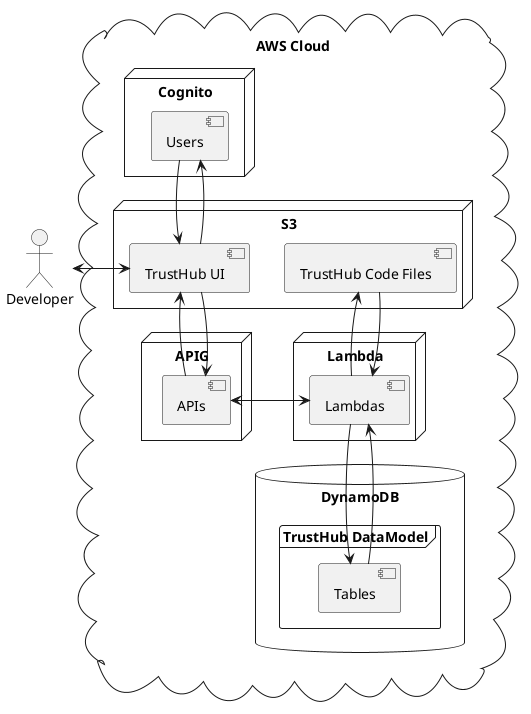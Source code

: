 @startuml
 actor Developer
 cloud "AWS Cloud"{
  node "S3" {
    [TrustHub UI]
    [TrustHub Code Files]
  }
  database "DynamoDB" {
    frame "TrustHub DataModel" {
      [Tables]
    }
  }
  node "APIG" {
    [APIs]
  }
  node "Cognito" {
    [Users]
  }
  node "Lambda" {
    [Lambdas]
  }
}
 Developer -> [TrustHub UI]
[TrustHub UI] -> Developer
[TrustHub UI] -> Users
Users --> [TrustHub UI]
[TrustHub UI] --> [APIs]
[APIs] --> [TrustHub UI]
[APIs] -> [Lambdas]
[Lambdas] -> [APIs]
[Lambdas] --> [TrustHub Code Files]
[TrustHub Code Files] --> [Lambdas]
[Lambdas] --> [Tables]
[Tables] --> [Lambdas]
@enduml
